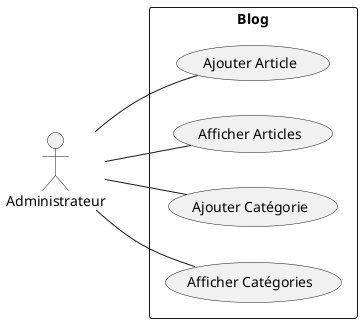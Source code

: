 @startuml
left to right direction

actor Administrateur as Admin

rectangle Blog {
    Admin -- (Ajouter Article)
    Admin -- (Afficher Articles)
    
    
    Admin -- (Ajouter Catégorie)
    Admin -- (Afficher Catégories)
}

@enduml
